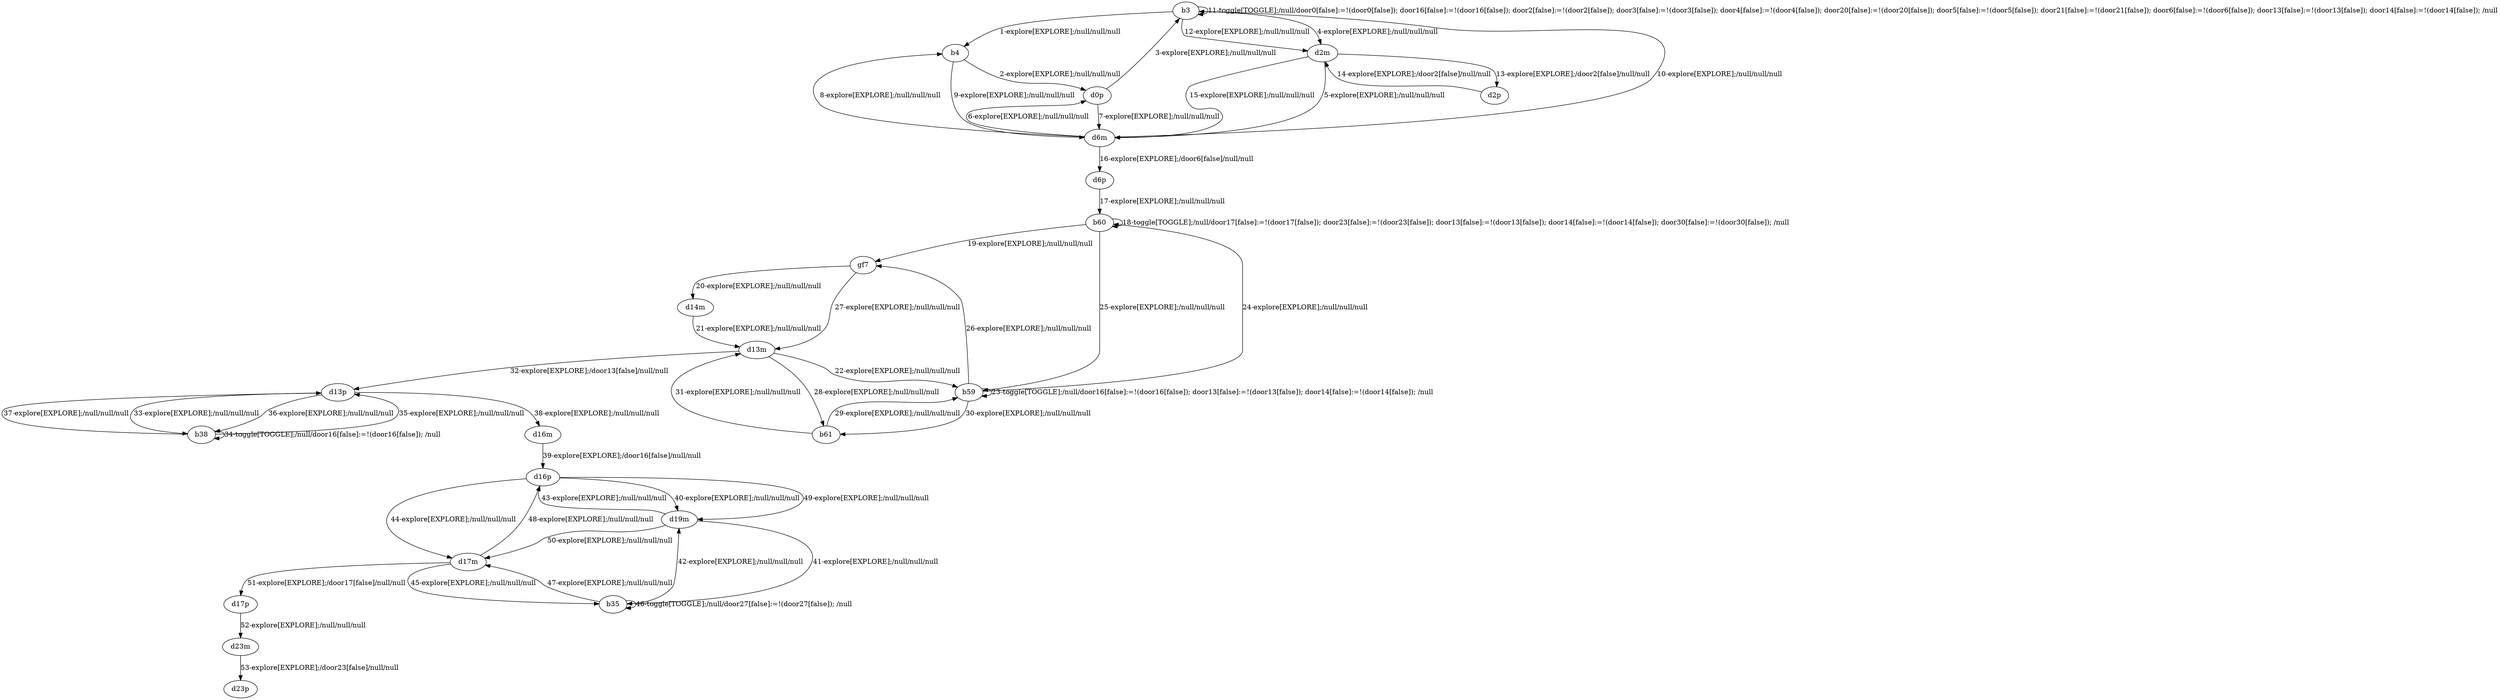 # Total number of goals covered by this test: 1
# d23m --> d23p

digraph g {
"b3" -> "b4" [label = "1-explore[EXPLORE];/null/null/null"];
"b4" -> "d0p" [label = "2-explore[EXPLORE];/null/null/null"];
"d0p" -> "b3" [label = "3-explore[EXPLORE];/null/null/null"];
"b3" -> "d2m" [label = "4-explore[EXPLORE];/null/null/null"];
"d2m" -> "d6m" [label = "5-explore[EXPLORE];/null/null/null"];
"d6m" -> "d0p" [label = "6-explore[EXPLORE];/null/null/null"];
"d0p" -> "d6m" [label = "7-explore[EXPLORE];/null/null/null"];
"d6m" -> "b4" [label = "8-explore[EXPLORE];/null/null/null"];
"b4" -> "d6m" [label = "9-explore[EXPLORE];/null/null/null"];
"d6m" -> "b3" [label = "10-explore[EXPLORE];/null/null/null"];
"b3" -> "b3" [label = "11-toggle[TOGGLE];/null/door0[false]:=!(door0[false]); door16[false]:=!(door16[false]); door2[false]:=!(door2[false]); door3[false]:=!(door3[false]); door4[false]:=!(door4[false]); door20[false]:=!(door20[false]); door5[false]:=!(door5[false]); door21[false]:=!(door21[false]); door6[false]:=!(door6[false]); door13[false]:=!(door13[false]); door14[false]:=!(door14[false]); /null"];
"b3" -> "d2m" [label = "12-explore[EXPLORE];/null/null/null"];
"d2m" -> "d2p" [label = "13-explore[EXPLORE];/door2[false]/null/null"];
"d2p" -> "d2m" [label = "14-explore[EXPLORE];/door2[false]/null/null"];
"d2m" -> "d6m" [label = "15-explore[EXPLORE];/null/null/null"];
"d6m" -> "d6p" [label = "16-explore[EXPLORE];/door6[false]/null/null"];
"d6p" -> "b60" [label = "17-explore[EXPLORE];/null/null/null"];
"b60" -> "b60" [label = "18-toggle[TOGGLE];/null/door17[false]:=!(door17[false]); door23[false]:=!(door23[false]); door13[false]:=!(door13[false]); door14[false]:=!(door14[false]); door30[false]:=!(door30[false]); /null"];
"b60" -> "gf7" [label = "19-explore[EXPLORE];/null/null/null"];
"gf7" -> "d14m" [label = "20-explore[EXPLORE];/null/null/null"];
"d14m" -> "d13m" [label = "21-explore[EXPLORE];/null/null/null"];
"d13m" -> "b59" [label = "22-explore[EXPLORE];/null/null/null"];
"b59" -> "b59" [label = "23-toggle[TOGGLE];/null/door16[false]:=!(door16[false]); door13[false]:=!(door13[false]); door14[false]:=!(door14[false]); /null"];
"b59" -> "b60" [label = "24-explore[EXPLORE];/null/null/null"];
"b60" -> "b59" [label = "25-explore[EXPLORE];/null/null/null"];
"b59" -> "gf7" [label = "26-explore[EXPLORE];/null/null/null"];
"gf7" -> "d13m" [label = "27-explore[EXPLORE];/null/null/null"];
"d13m" -> "b61" [label = "28-explore[EXPLORE];/null/null/null"];
"b61" -> "b59" [label = "29-explore[EXPLORE];/null/null/null"];
"b59" -> "b61" [label = "30-explore[EXPLORE];/null/null/null"];
"b61" -> "d13m" [label = "31-explore[EXPLORE];/null/null/null"];
"d13m" -> "d13p" [label = "32-explore[EXPLORE];/door13[false]/null/null"];
"d13p" -> "b38" [label = "33-explore[EXPLORE];/null/null/null"];
"b38" -> "b38" [label = "34-toggle[TOGGLE];/null/door16[false]:=!(door16[false]); /null"];
"b38" -> "d13p" [label = "35-explore[EXPLORE];/null/null/null"];
"d13p" -> "b38" [label = "36-explore[EXPLORE];/null/null/null"];
"b38" -> "d13p" [label = "37-explore[EXPLORE];/null/null/null"];
"d13p" -> "d16m" [label = "38-explore[EXPLORE];/null/null/null"];
"d16m" -> "d16p" [label = "39-explore[EXPLORE];/door16[false]/null/null"];
"d16p" -> "d19m" [label = "40-explore[EXPLORE];/null/null/null"];
"d19m" -> "b35" [label = "41-explore[EXPLORE];/null/null/null"];
"b35" -> "d19m" [label = "42-explore[EXPLORE];/null/null/null"];
"d19m" -> "d16p" [label = "43-explore[EXPLORE];/null/null/null"];
"d16p" -> "d17m" [label = "44-explore[EXPLORE];/null/null/null"];
"d17m" -> "b35" [label = "45-explore[EXPLORE];/null/null/null"];
"b35" -> "b35" [label = "46-toggle[TOGGLE];/null/door27[false]:=!(door27[false]); /null"];
"b35" -> "d17m" [label = "47-explore[EXPLORE];/null/null/null"];
"d17m" -> "d16p" [label = "48-explore[EXPLORE];/null/null/null"];
"d16p" -> "d19m" [label = "49-explore[EXPLORE];/null/null/null"];
"d19m" -> "d17m" [label = "50-explore[EXPLORE];/null/null/null"];
"d17m" -> "d17p" [label = "51-explore[EXPLORE];/door17[false]/null/null"];
"d17p" -> "d23m" [label = "52-explore[EXPLORE];/null/null/null"];
"d23m" -> "d23p" [label = "53-explore[EXPLORE];/door23[false]/null/null"];
}